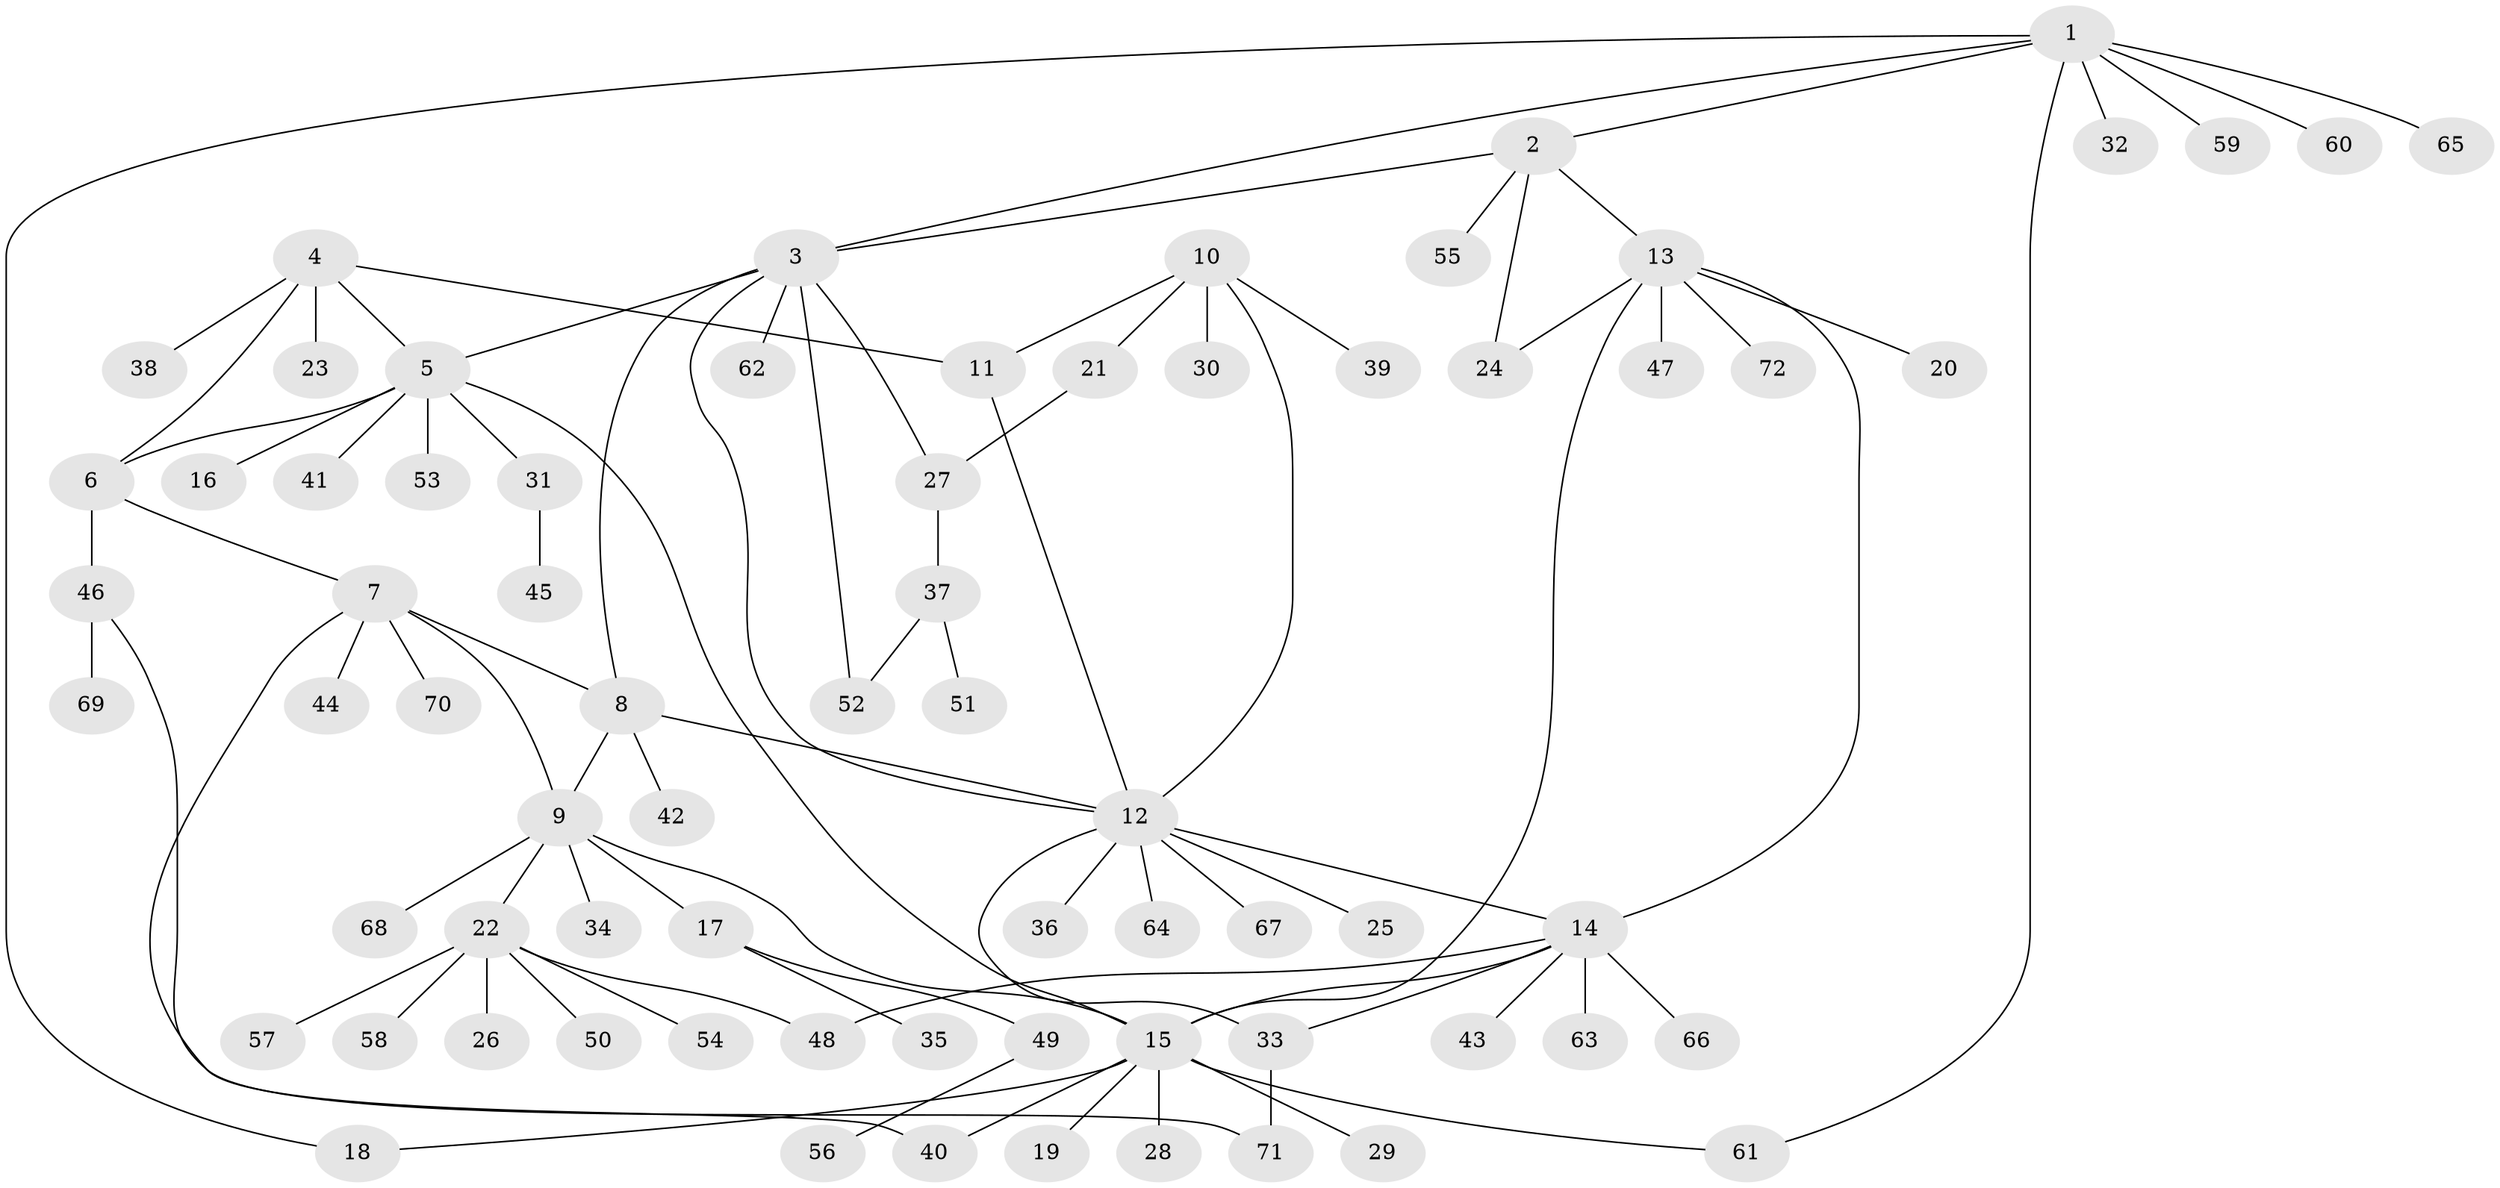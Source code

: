 // coarse degree distribution, {4: 0.07692307692307693, 7: 0.057692307692307696, 1: 0.5576923076923077, 6: 0.07692307692307693, 9: 0.038461538461538464, 2: 0.057692307692307696, 3: 0.11538461538461539, 8: 0.019230769230769232}
// Generated by graph-tools (version 1.1) at 2025/37/03/04/25 23:37:50]
// undirected, 72 vertices, 91 edges
graph export_dot {
  node [color=gray90,style=filled];
  1;
  2;
  3;
  4;
  5;
  6;
  7;
  8;
  9;
  10;
  11;
  12;
  13;
  14;
  15;
  16;
  17;
  18;
  19;
  20;
  21;
  22;
  23;
  24;
  25;
  26;
  27;
  28;
  29;
  30;
  31;
  32;
  33;
  34;
  35;
  36;
  37;
  38;
  39;
  40;
  41;
  42;
  43;
  44;
  45;
  46;
  47;
  48;
  49;
  50;
  51;
  52;
  53;
  54;
  55;
  56;
  57;
  58;
  59;
  60;
  61;
  62;
  63;
  64;
  65;
  66;
  67;
  68;
  69;
  70;
  71;
  72;
  1 -- 2;
  1 -- 3;
  1 -- 18;
  1 -- 32;
  1 -- 59;
  1 -- 60;
  1 -- 61;
  1 -- 65;
  2 -- 3;
  2 -- 13;
  2 -- 24;
  2 -- 55;
  3 -- 5;
  3 -- 8;
  3 -- 12;
  3 -- 27;
  3 -- 52;
  3 -- 62;
  4 -- 5;
  4 -- 6;
  4 -- 11;
  4 -- 23;
  4 -- 38;
  5 -- 6;
  5 -- 15;
  5 -- 16;
  5 -- 31;
  5 -- 41;
  5 -- 53;
  6 -- 7;
  6 -- 46;
  7 -- 8;
  7 -- 9;
  7 -- 40;
  7 -- 44;
  7 -- 70;
  8 -- 9;
  8 -- 12;
  8 -- 42;
  9 -- 15;
  9 -- 17;
  9 -- 22;
  9 -- 34;
  9 -- 68;
  10 -- 11;
  10 -- 12;
  10 -- 21;
  10 -- 30;
  10 -- 39;
  11 -- 12;
  12 -- 14;
  12 -- 25;
  12 -- 33;
  12 -- 36;
  12 -- 64;
  12 -- 67;
  13 -- 14;
  13 -- 15;
  13 -- 20;
  13 -- 24;
  13 -- 47;
  13 -- 72;
  14 -- 15;
  14 -- 33;
  14 -- 43;
  14 -- 48;
  14 -- 63;
  14 -- 66;
  15 -- 18;
  15 -- 19;
  15 -- 28;
  15 -- 29;
  15 -- 40;
  15 -- 61;
  17 -- 35;
  17 -- 49;
  21 -- 27;
  22 -- 26;
  22 -- 48;
  22 -- 50;
  22 -- 54;
  22 -- 57;
  22 -- 58;
  27 -- 37;
  31 -- 45;
  33 -- 71;
  37 -- 51;
  37 -- 52;
  46 -- 69;
  46 -- 71;
  49 -- 56;
}
